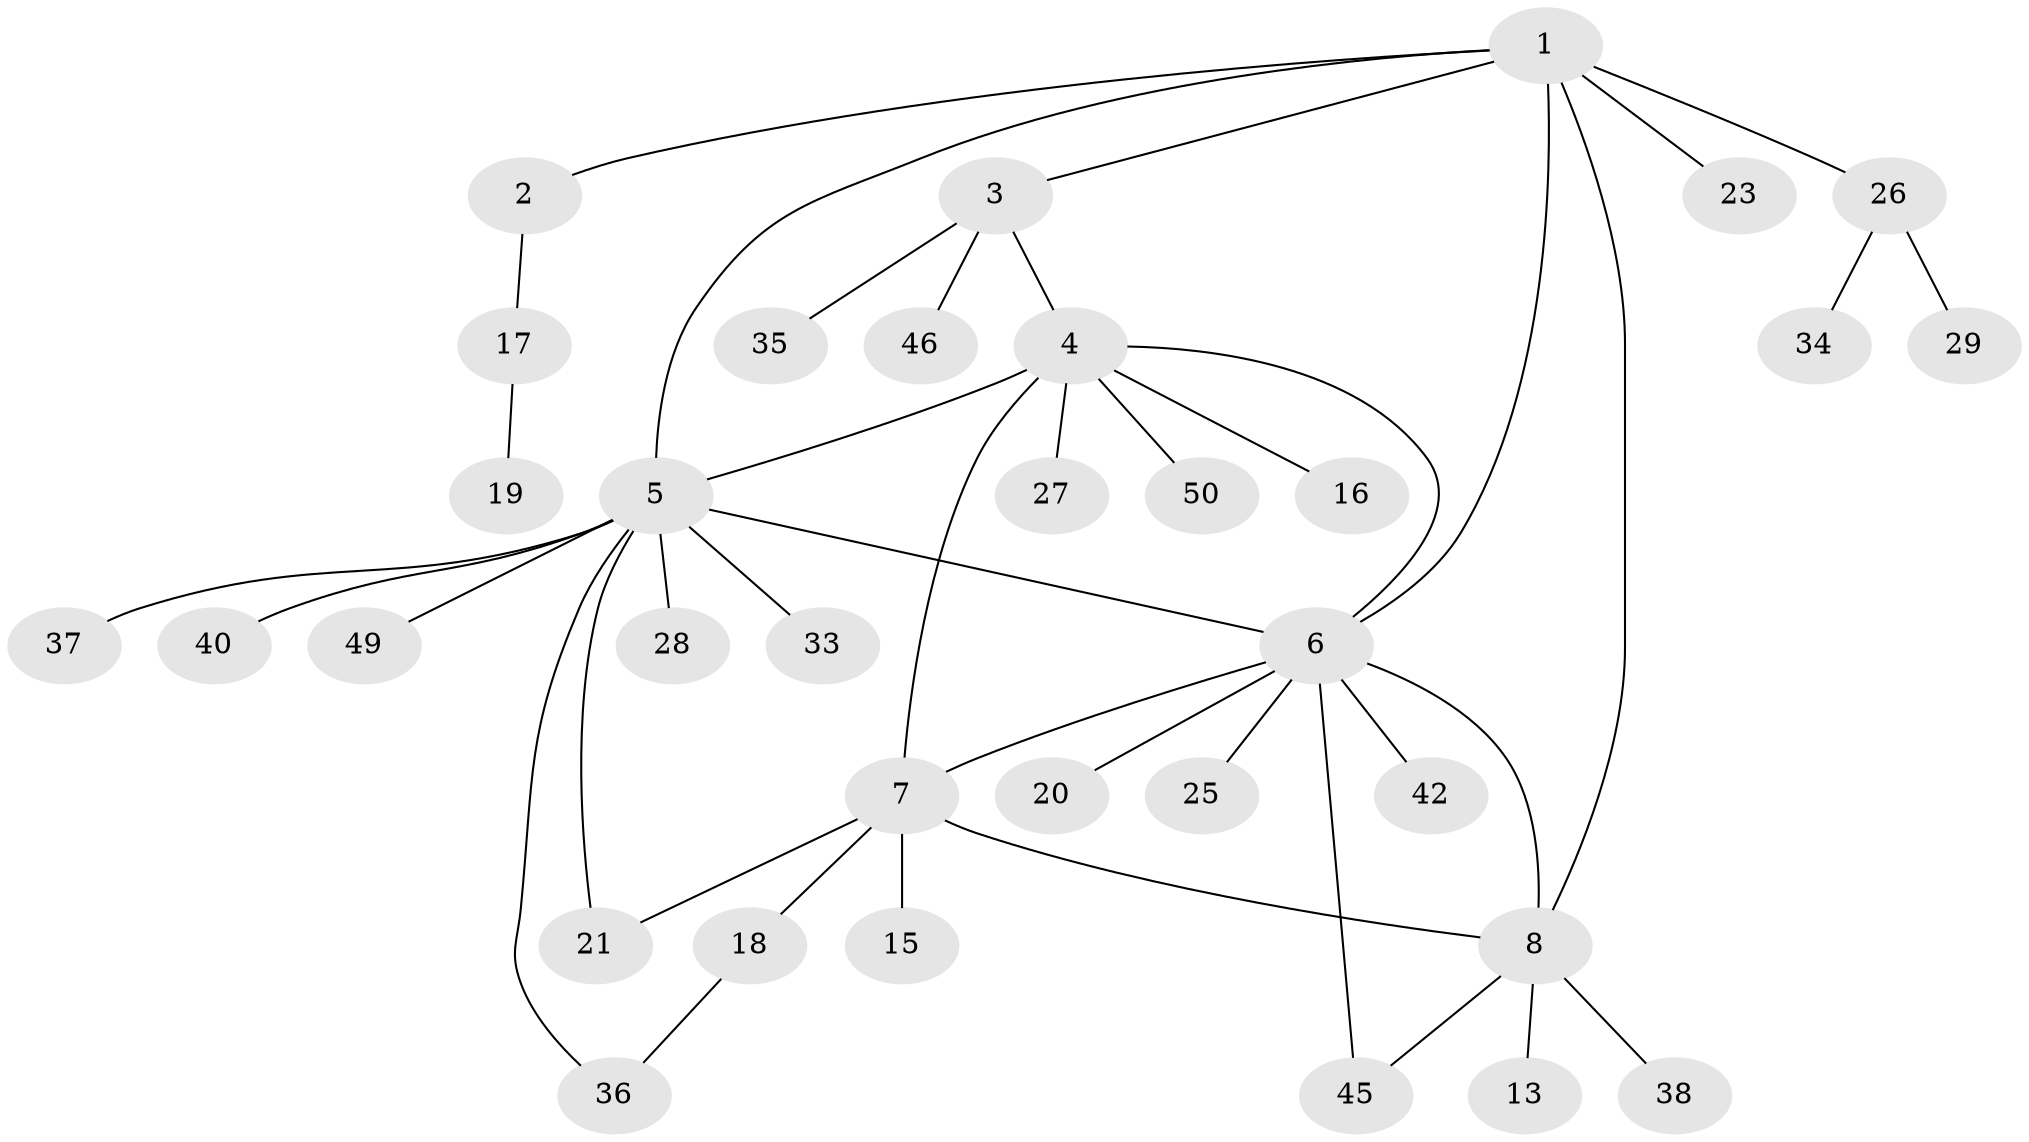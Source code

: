 // original degree distribution, {6: 0.04, 3: 0.1, 4: 0.1, 7: 0.04, 8: 0.04, 2: 0.18, 1: 0.5}
// Generated by graph-tools (version 1.1) at 2025/42/03/06/25 10:42:12]
// undirected, 34 vertices, 42 edges
graph export_dot {
graph [start="1"]
  node [color=gray90,style=filled];
  1 [super="+10"];
  2 [super="+30"];
  3 [super="+43"];
  4 [super="+12"];
  5 [super="+11"];
  6 [super="+9"];
  7 [super="+14"];
  8 [super="+32"];
  13 [super="+22"];
  15;
  16 [super="+48"];
  17 [super="+24"];
  18;
  19;
  20;
  21;
  23;
  25;
  26 [super="+31"];
  27 [super="+41"];
  28;
  29;
  33 [super="+39"];
  34;
  35;
  36 [super="+47"];
  37;
  38;
  40;
  42 [super="+44"];
  45;
  46;
  49;
  50;
  1 -- 2;
  1 -- 3;
  1 -- 5;
  1 -- 8;
  1 -- 23;
  1 -- 26;
  1 -- 6;
  2 -- 17;
  3 -- 4;
  3 -- 35;
  3 -- 46;
  4 -- 5;
  4 -- 7 [weight=3];
  4 -- 27;
  4 -- 50;
  4 -- 6;
  4 -- 16;
  5 -- 6;
  5 -- 21;
  5 -- 36;
  5 -- 37;
  5 -- 40;
  5 -- 33;
  5 -- 28;
  5 -- 49;
  6 -- 8;
  6 -- 7;
  6 -- 42;
  6 -- 45;
  6 -- 20;
  6 -- 25;
  7 -- 8;
  7 -- 18;
  7 -- 15;
  7 -- 21;
  8 -- 13;
  8 -- 38;
  8 -- 45;
  17 -- 19;
  18 -- 36;
  26 -- 29;
  26 -- 34;
}
